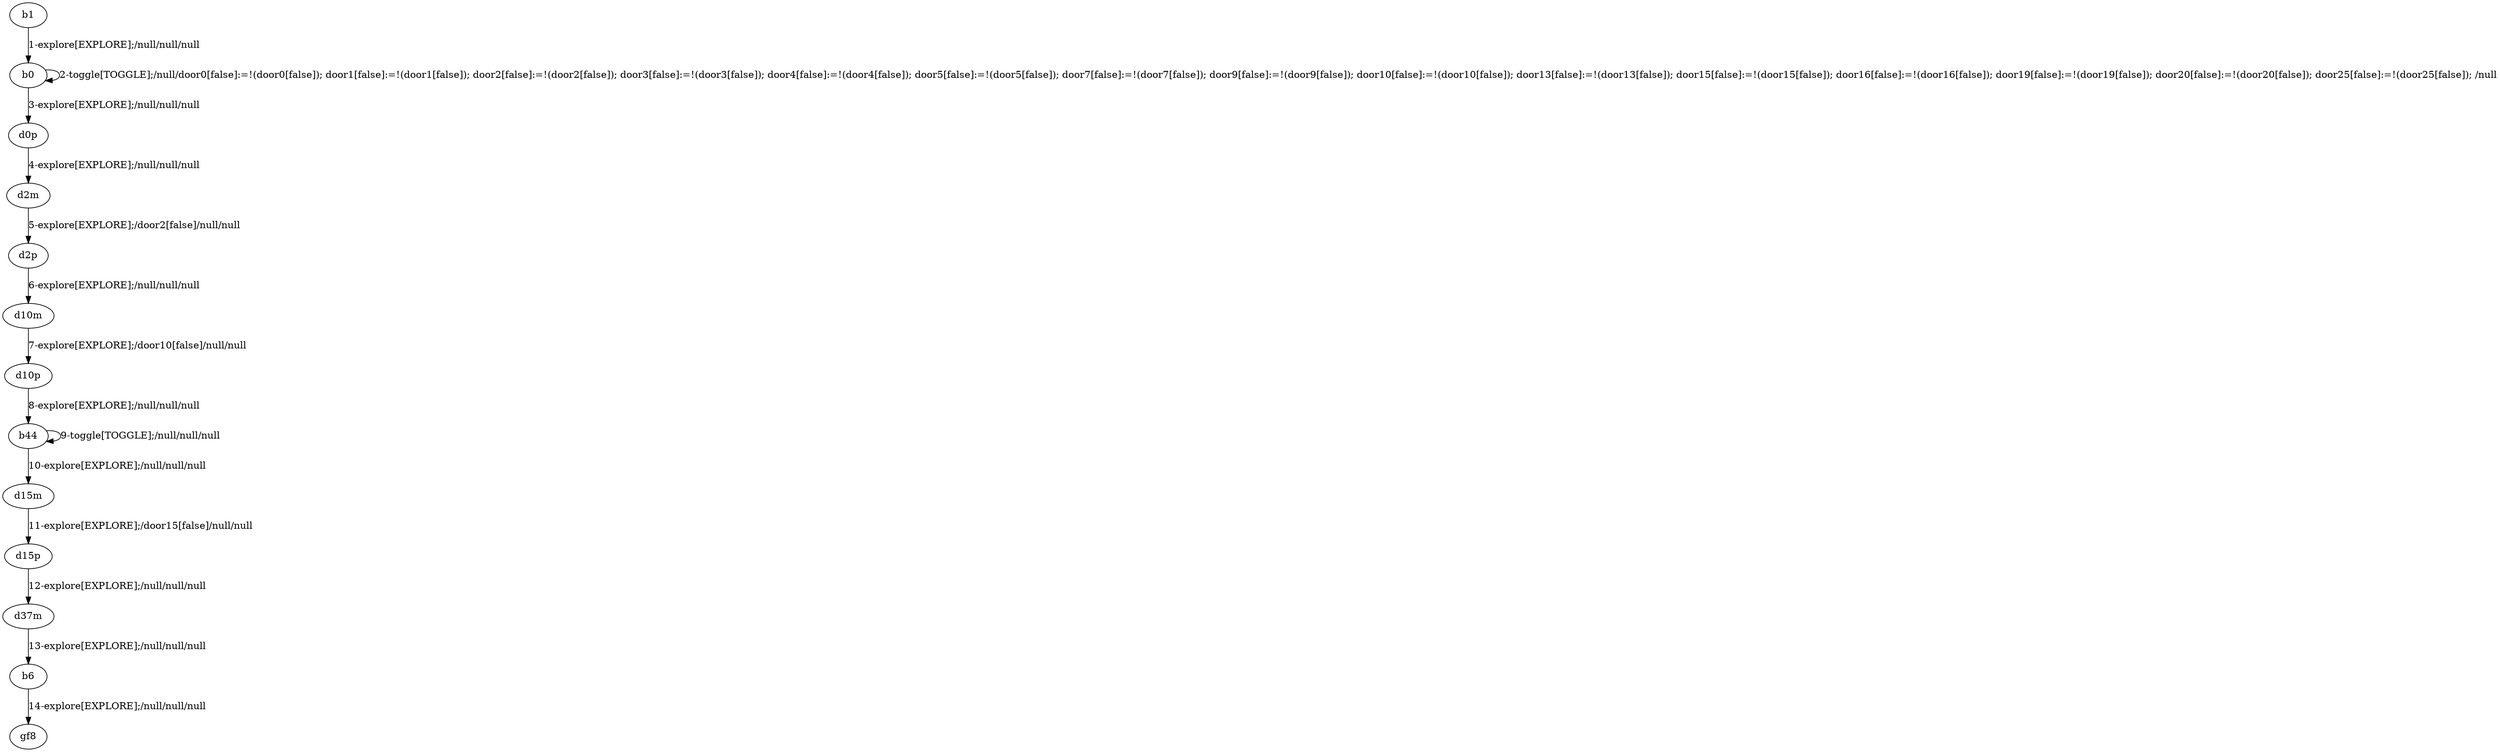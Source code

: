 # Total number of goals covered by this test: 2
# b6 --> gf8
# d37m --> b6

digraph g {
"b1" -> "b0" [label = "1-explore[EXPLORE];/null/null/null"];
"b0" -> "b0" [label = "2-toggle[TOGGLE];/null/door0[false]:=!(door0[false]); door1[false]:=!(door1[false]); door2[false]:=!(door2[false]); door3[false]:=!(door3[false]); door4[false]:=!(door4[false]); door5[false]:=!(door5[false]); door7[false]:=!(door7[false]); door9[false]:=!(door9[false]); door10[false]:=!(door10[false]); door13[false]:=!(door13[false]); door15[false]:=!(door15[false]); door16[false]:=!(door16[false]); door19[false]:=!(door19[false]); door20[false]:=!(door20[false]); door25[false]:=!(door25[false]); /null"];
"b0" -> "d0p" [label = "3-explore[EXPLORE];/null/null/null"];
"d0p" -> "d2m" [label = "4-explore[EXPLORE];/null/null/null"];
"d2m" -> "d2p" [label = "5-explore[EXPLORE];/door2[false]/null/null"];
"d2p" -> "d10m" [label = "6-explore[EXPLORE];/null/null/null"];
"d10m" -> "d10p" [label = "7-explore[EXPLORE];/door10[false]/null/null"];
"d10p" -> "b44" [label = "8-explore[EXPLORE];/null/null/null"];
"b44" -> "b44" [label = "9-toggle[TOGGLE];/null/null/null"];
"b44" -> "d15m" [label = "10-explore[EXPLORE];/null/null/null"];
"d15m" -> "d15p" [label = "11-explore[EXPLORE];/door15[false]/null/null"];
"d15p" -> "d37m" [label = "12-explore[EXPLORE];/null/null/null"];
"d37m" -> "b6" [label = "13-explore[EXPLORE];/null/null/null"];
"b6" -> "gf8" [label = "14-explore[EXPLORE];/null/null/null"];
}